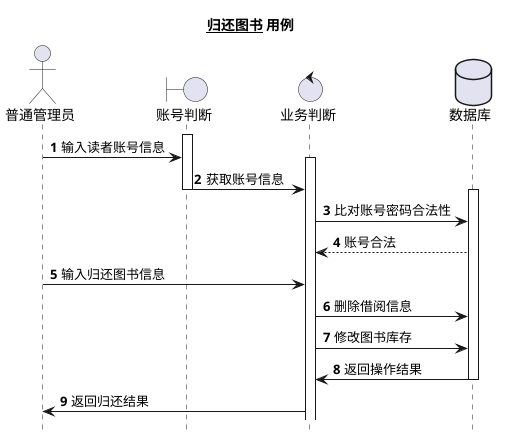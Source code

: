 @startuml


hide footbox
autonumber
title __归还图书__ 用例
actor 普通管理员 as manager
boundary 账号判断 as account
control 业务判断  as business
database 数据库 as db




activate account
	manager -> account :  输入读者账号信息
	activate business
		account -> business : 获取账号信息
deactivate account
		activate db
			business -> db : 比对账号密码合法性
			db --> business : 账号合法


			manager -> business : 输入归还图书信息
			business -> db : 删除借阅信息
			business -> db : 修改图书库存
			db -> business : 返回操作结果
		deactivate db
	business -> manager : 返回归还结果
	deactivate db
	



@enduml
